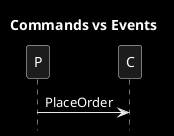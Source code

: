 @startuml
title Commands vs Events
hide footbox
skinparam monochrome reverse

P->C: PlaceOrder
@enduml